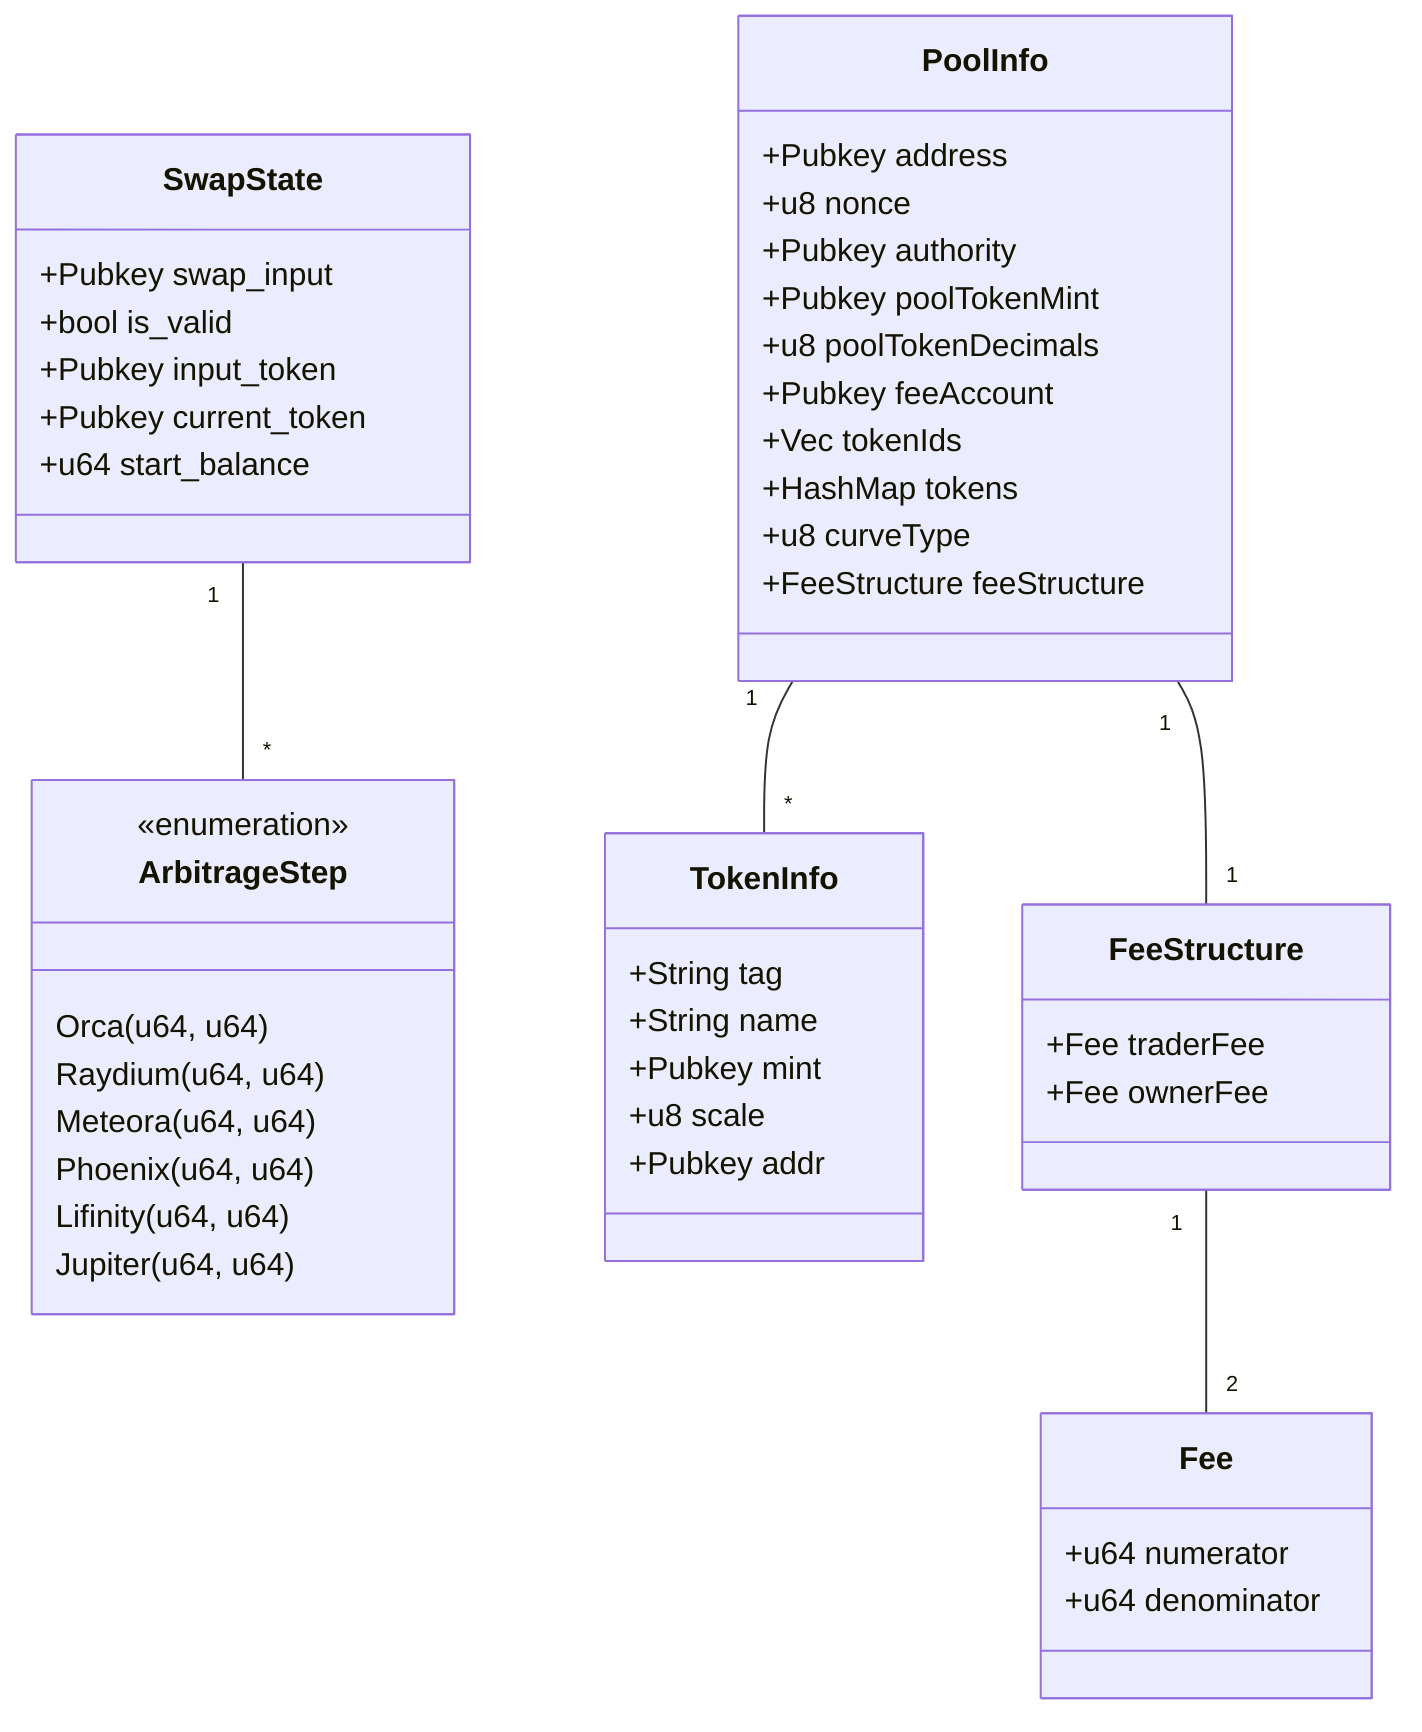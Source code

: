 classDiagram
    class SwapState {
        +Pubkey swap_input
        +bool is_valid
        +Pubkey input_token
        +Pubkey current_token
        +u64 start_balance
    }

    class ArbitrageStep {
        <<enumeration>>
        Orca(u64, u64)
        Raydium(u64, u64)
        Meteora(u64, u64)
        Phoenix(u64, u64)
        Lifinity(u64, u64)
        Jupiter(u64, u64)
    }

    class PoolInfo {
        +Pubkey address
        +u8 nonce
        +Pubkey authority
        +Pubkey poolTokenMint
        +u8 poolTokenDecimals
        +Pubkey feeAccount
        +Vec<Pubkey> tokenIds
        +HashMap<Pubkey, TokenInfo> tokens
        +u8 curveType
        +FeeStructure feeStructure
    }

    class TokenInfo {
        +String tag
        +String name
        +Pubkey mint
        +u8 scale
        +Pubkey addr
    }

    class FeeStructure {
        +Fee traderFee
        +Fee ownerFee
    }

    class Fee {
        +u64 numerator
        +u64 denominator
    }

    SwapState "1" -- "*" ArbitrageStep
    PoolInfo "1" -- "*" TokenInfo
    PoolInfo "1" -- "1" FeeStructure
    FeeStructure "1" -- "2" Fee